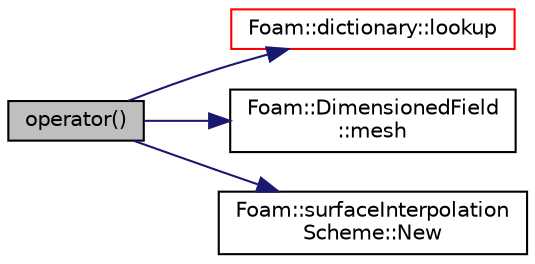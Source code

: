 digraph "operator()"
{
  bgcolor="transparent";
  edge [fontname="Helvetica",fontsize="10",labelfontname="Helvetica",labelfontsize="10"];
  node [fontname="Helvetica",fontsize="10",shape=record];
  rankdir="LR";
  Node4 [label="operator()",height=0.2,width=0.4,color="black", fillcolor="grey75", style="filled", fontcolor="black"];
  Node4 -> Node5 [color="midnightblue",fontsize="10",style="solid",fontname="Helvetica"];
  Node5 [label="Foam::dictionary::lookup",height=0.2,width=0.4,color="red",URL="$a27129.html#a6a0727fa523e48977e27348663def509",tooltip="Find and return an entry data stream. "];
  Node4 -> Node69 [color="midnightblue",fontsize="10",style="solid",fontname="Helvetica"];
  Node69 [label="Foam::DimensionedField\l::mesh",height=0.2,width=0.4,color="black",URL="$a27497.html#a8f1110830348a1448a14ab5e3cf47e3b",tooltip="Return mesh. "];
  Node4 -> Node302 [color="midnightblue",fontsize="10",style="solid",fontname="Helvetica"];
  Node302 [label="Foam::surfaceInterpolation\lScheme::New",height=0.2,width=0.4,color="black",URL="$a24109.html#ad7a5400f463be6d6d6590c02af0c319f",tooltip="Return new tmp interpolation scheme. "];
}

